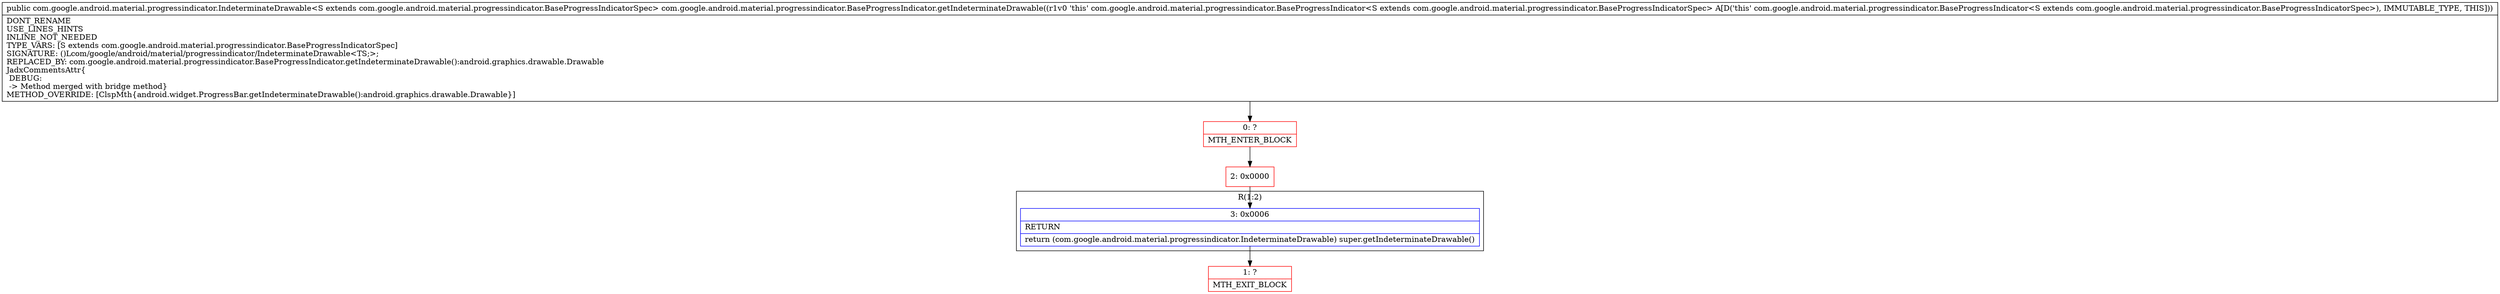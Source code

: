 digraph "CFG forcom.google.android.material.progressindicator.BaseProgressIndicator.getIndeterminateDrawable()Lcom\/google\/android\/material\/progressindicator\/IndeterminateDrawable;" {
subgraph cluster_Region_1504670519 {
label = "R(1:2)";
node [shape=record,color=blue];
Node_3 [shape=record,label="{3\:\ 0x0006|RETURN\l|return (com.google.android.material.progressindicator.IndeterminateDrawable) super.getIndeterminateDrawable()\l}"];
}
Node_0 [shape=record,color=red,label="{0\:\ ?|MTH_ENTER_BLOCK\l}"];
Node_2 [shape=record,color=red,label="{2\:\ 0x0000}"];
Node_1 [shape=record,color=red,label="{1\:\ ?|MTH_EXIT_BLOCK\l}"];
MethodNode[shape=record,label="{public com.google.android.material.progressindicator.IndeterminateDrawable\<S extends com.google.android.material.progressindicator.BaseProgressIndicatorSpec\> com.google.android.material.progressindicator.BaseProgressIndicator.getIndeterminateDrawable((r1v0 'this' com.google.android.material.progressindicator.BaseProgressIndicator\<S extends com.google.android.material.progressindicator.BaseProgressIndicatorSpec\> A[D('this' com.google.android.material.progressindicator.BaseProgressIndicator\<S extends com.google.android.material.progressindicator.BaseProgressIndicatorSpec\>), IMMUTABLE_TYPE, THIS]))  | DONT_RENAME\lUSE_LINES_HINTS\lINLINE_NOT_NEEDED\lTYPE_VARS: [S extends com.google.android.material.progressindicator.BaseProgressIndicatorSpec]\lSIGNATURE: ()Lcom\/google\/android\/material\/progressindicator\/IndeterminateDrawable\<TS;\>;\lREPLACED_BY: com.google.android.material.progressindicator.BaseProgressIndicator.getIndeterminateDrawable():android.graphics.drawable.Drawable\lJadxCommentsAttr\{\l DEBUG: \l \-\> Method merged with bridge method\}\lMETHOD_OVERRIDE: [ClspMth\{android.widget.ProgressBar.getIndeterminateDrawable():android.graphics.drawable.Drawable\}]\l}"];
MethodNode -> Node_0;Node_3 -> Node_1;
Node_0 -> Node_2;
Node_2 -> Node_3;
}

